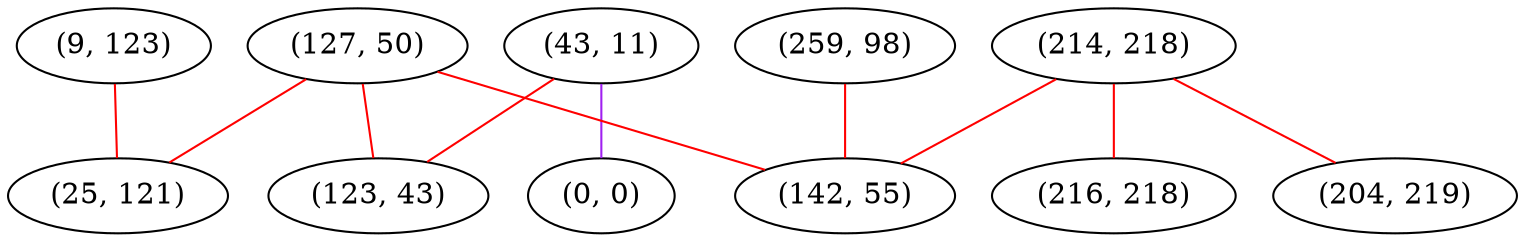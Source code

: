 graph "" {
"(259, 98)";
"(9, 123)";
"(43, 11)";
"(127, 50)";
"(214, 218)";
"(25, 121)";
"(216, 218)";
"(0, 0)";
"(123, 43)";
"(204, 219)";
"(142, 55)";
"(259, 98)" -- "(142, 55)"  [color=red, key=0, weight=1];
"(9, 123)" -- "(25, 121)"  [color=red, key=0, weight=1];
"(43, 11)" -- "(0, 0)"  [color=purple, key=0, weight=4];
"(43, 11)" -- "(123, 43)"  [color=red, key=0, weight=1];
"(127, 50)" -- "(142, 55)"  [color=red, key=0, weight=1];
"(127, 50)" -- "(25, 121)"  [color=red, key=0, weight=1];
"(127, 50)" -- "(123, 43)"  [color=red, key=0, weight=1];
"(214, 218)" -- "(142, 55)"  [color=red, key=0, weight=1];
"(214, 218)" -- "(216, 218)"  [color=red, key=0, weight=1];
"(214, 218)" -- "(204, 219)"  [color=red, key=0, weight=1];
}
